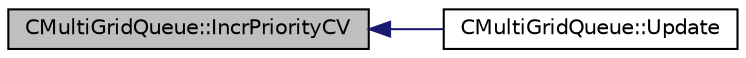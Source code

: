 digraph "CMultiGridQueue::IncrPriorityCV"
{
  edge [fontname="Helvetica",fontsize="10",labelfontname="Helvetica",labelfontsize="10"];
  node [fontname="Helvetica",fontsize="10",shape=record];
  rankdir="LR";
  Node19 [label="CMultiGridQueue::IncrPriorityCV",height=0.2,width=0.4,color="black", fillcolor="grey75", style="filled", fontcolor="black"];
  Node19 -> Node20 [dir="back",color="midnightblue",fontsize="10",style="solid",fontname="Helvetica"];
  Node20 [label="CMultiGridQueue::Update",height=0.2,width=0.4,color="black", fillcolor="white", style="filled",URL="$class_c_multi_grid_queue.html#acd3761592466374bde6ad7bc3576bfb5",tooltip="Update the queue with the new control volume (remove the CV and increase the priority of the neighbor..."];
}
